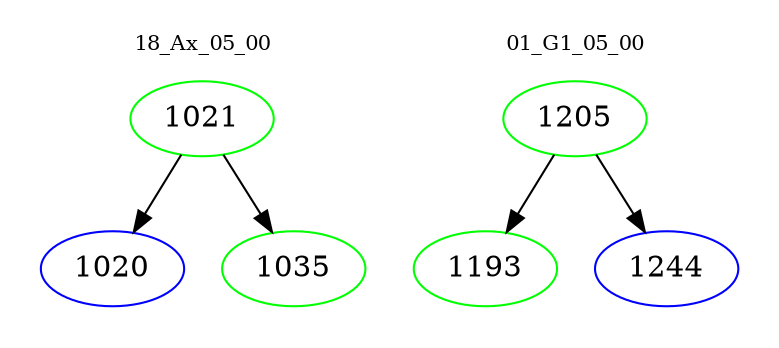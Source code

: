 digraph{
subgraph cluster_0 {
color = white
label = "18_Ax_05_00";
fontsize=10;
T0_1021 [label="1021", color="green"]
T0_1021 -> T0_1020 [color="black"]
T0_1020 [label="1020", color="blue"]
T0_1021 -> T0_1035 [color="black"]
T0_1035 [label="1035", color="green"]
}
subgraph cluster_1 {
color = white
label = "01_G1_05_00";
fontsize=10;
T1_1205 [label="1205", color="green"]
T1_1205 -> T1_1193 [color="black"]
T1_1193 [label="1193", color="green"]
T1_1205 -> T1_1244 [color="black"]
T1_1244 [label="1244", color="blue"]
}
}
